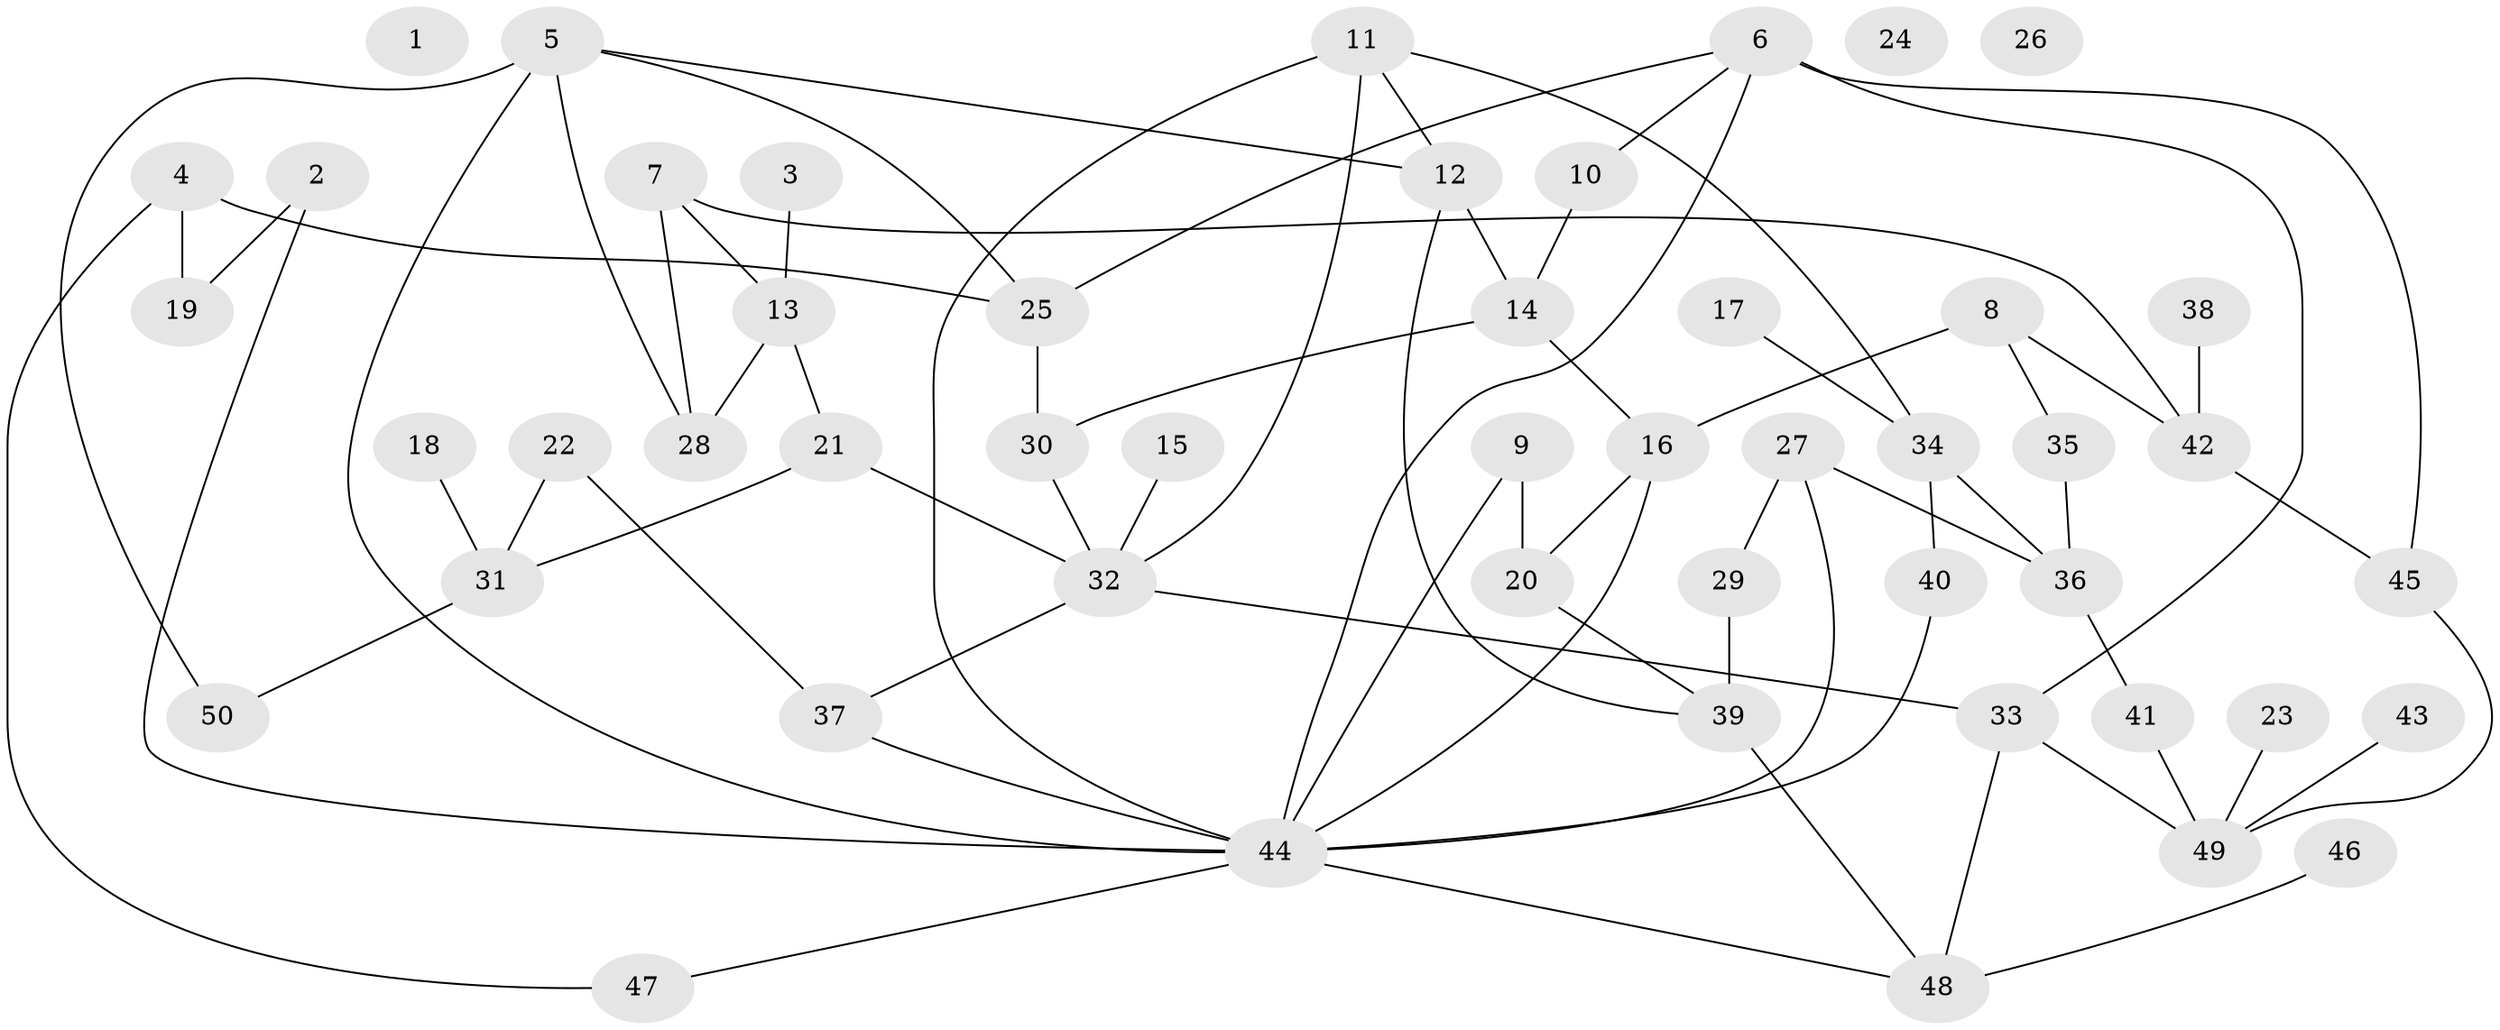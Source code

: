 // coarse degree distribution, {5: 0.15625, 6: 0.0625, 4: 0.25, 1: 0.21875, 3: 0.1875, 2: 0.09375, 10: 0.03125}
// Generated by graph-tools (version 1.1) at 2025/48/03/04/25 22:48:23]
// undirected, 50 vertices, 72 edges
graph export_dot {
  node [color=gray90,style=filled];
  1;
  2;
  3;
  4;
  5;
  6;
  7;
  8;
  9;
  10;
  11;
  12;
  13;
  14;
  15;
  16;
  17;
  18;
  19;
  20;
  21;
  22;
  23;
  24;
  25;
  26;
  27;
  28;
  29;
  30;
  31;
  32;
  33;
  34;
  35;
  36;
  37;
  38;
  39;
  40;
  41;
  42;
  43;
  44;
  45;
  46;
  47;
  48;
  49;
  50;
  2 -- 19;
  2 -- 44;
  3 -- 13;
  4 -- 19;
  4 -- 25;
  4 -- 47;
  5 -- 12;
  5 -- 25;
  5 -- 28;
  5 -- 44;
  5 -- 50;
  6 -- 10;
  6 -- 25;
  6 -- 33;
  6 -- 44;
  6 -- 45;
  7 -- 13;
  7 -- 28;
  7 -- 42;
  8 -- 16;
  8 -- 35;
  8 -- 42;
  9 -- 20;
  9 -- 44;
  10 -- 14;
  11 -- 12;
  11 -- 32;
  11 -- 34;
  11 -- 44;
  12 -- 14;
  12 -- 39;
  13 -- 21;
  13 -- 28;
  14 -- 16;
  14 -- 30;
  15 -- 32;
  16 -- 20;
  16 -- 44;
  17 -- 34;
  18 -- 31;
  20 -- 39;
  21 -- 31;
  21 -- 32;
  22 -- 31;
  22 -- 37;
  23 -- 49;
  25 -- 30;
  27 -- 29;
  27 -- 36;
  27 -- 44;
  29 -- 39;
  30 -- 32;
  31 -- 50;
  32 -- 33;
  32 -- 37;
  33 -- 48;
  33 -- 49;
  34 -- 36;
  34 -- 40;
  35 -- 36;
  36 -- 41;
  37 -- 44;
  38 -- 42;
  39 -- 48;
  40 -- 44;
  41 -- 49;
  42 -- 45;
  43 -- 49;
  44 -- 47;
  44 -- 48;
  45 -- 49;
  46 -- 48;
}
